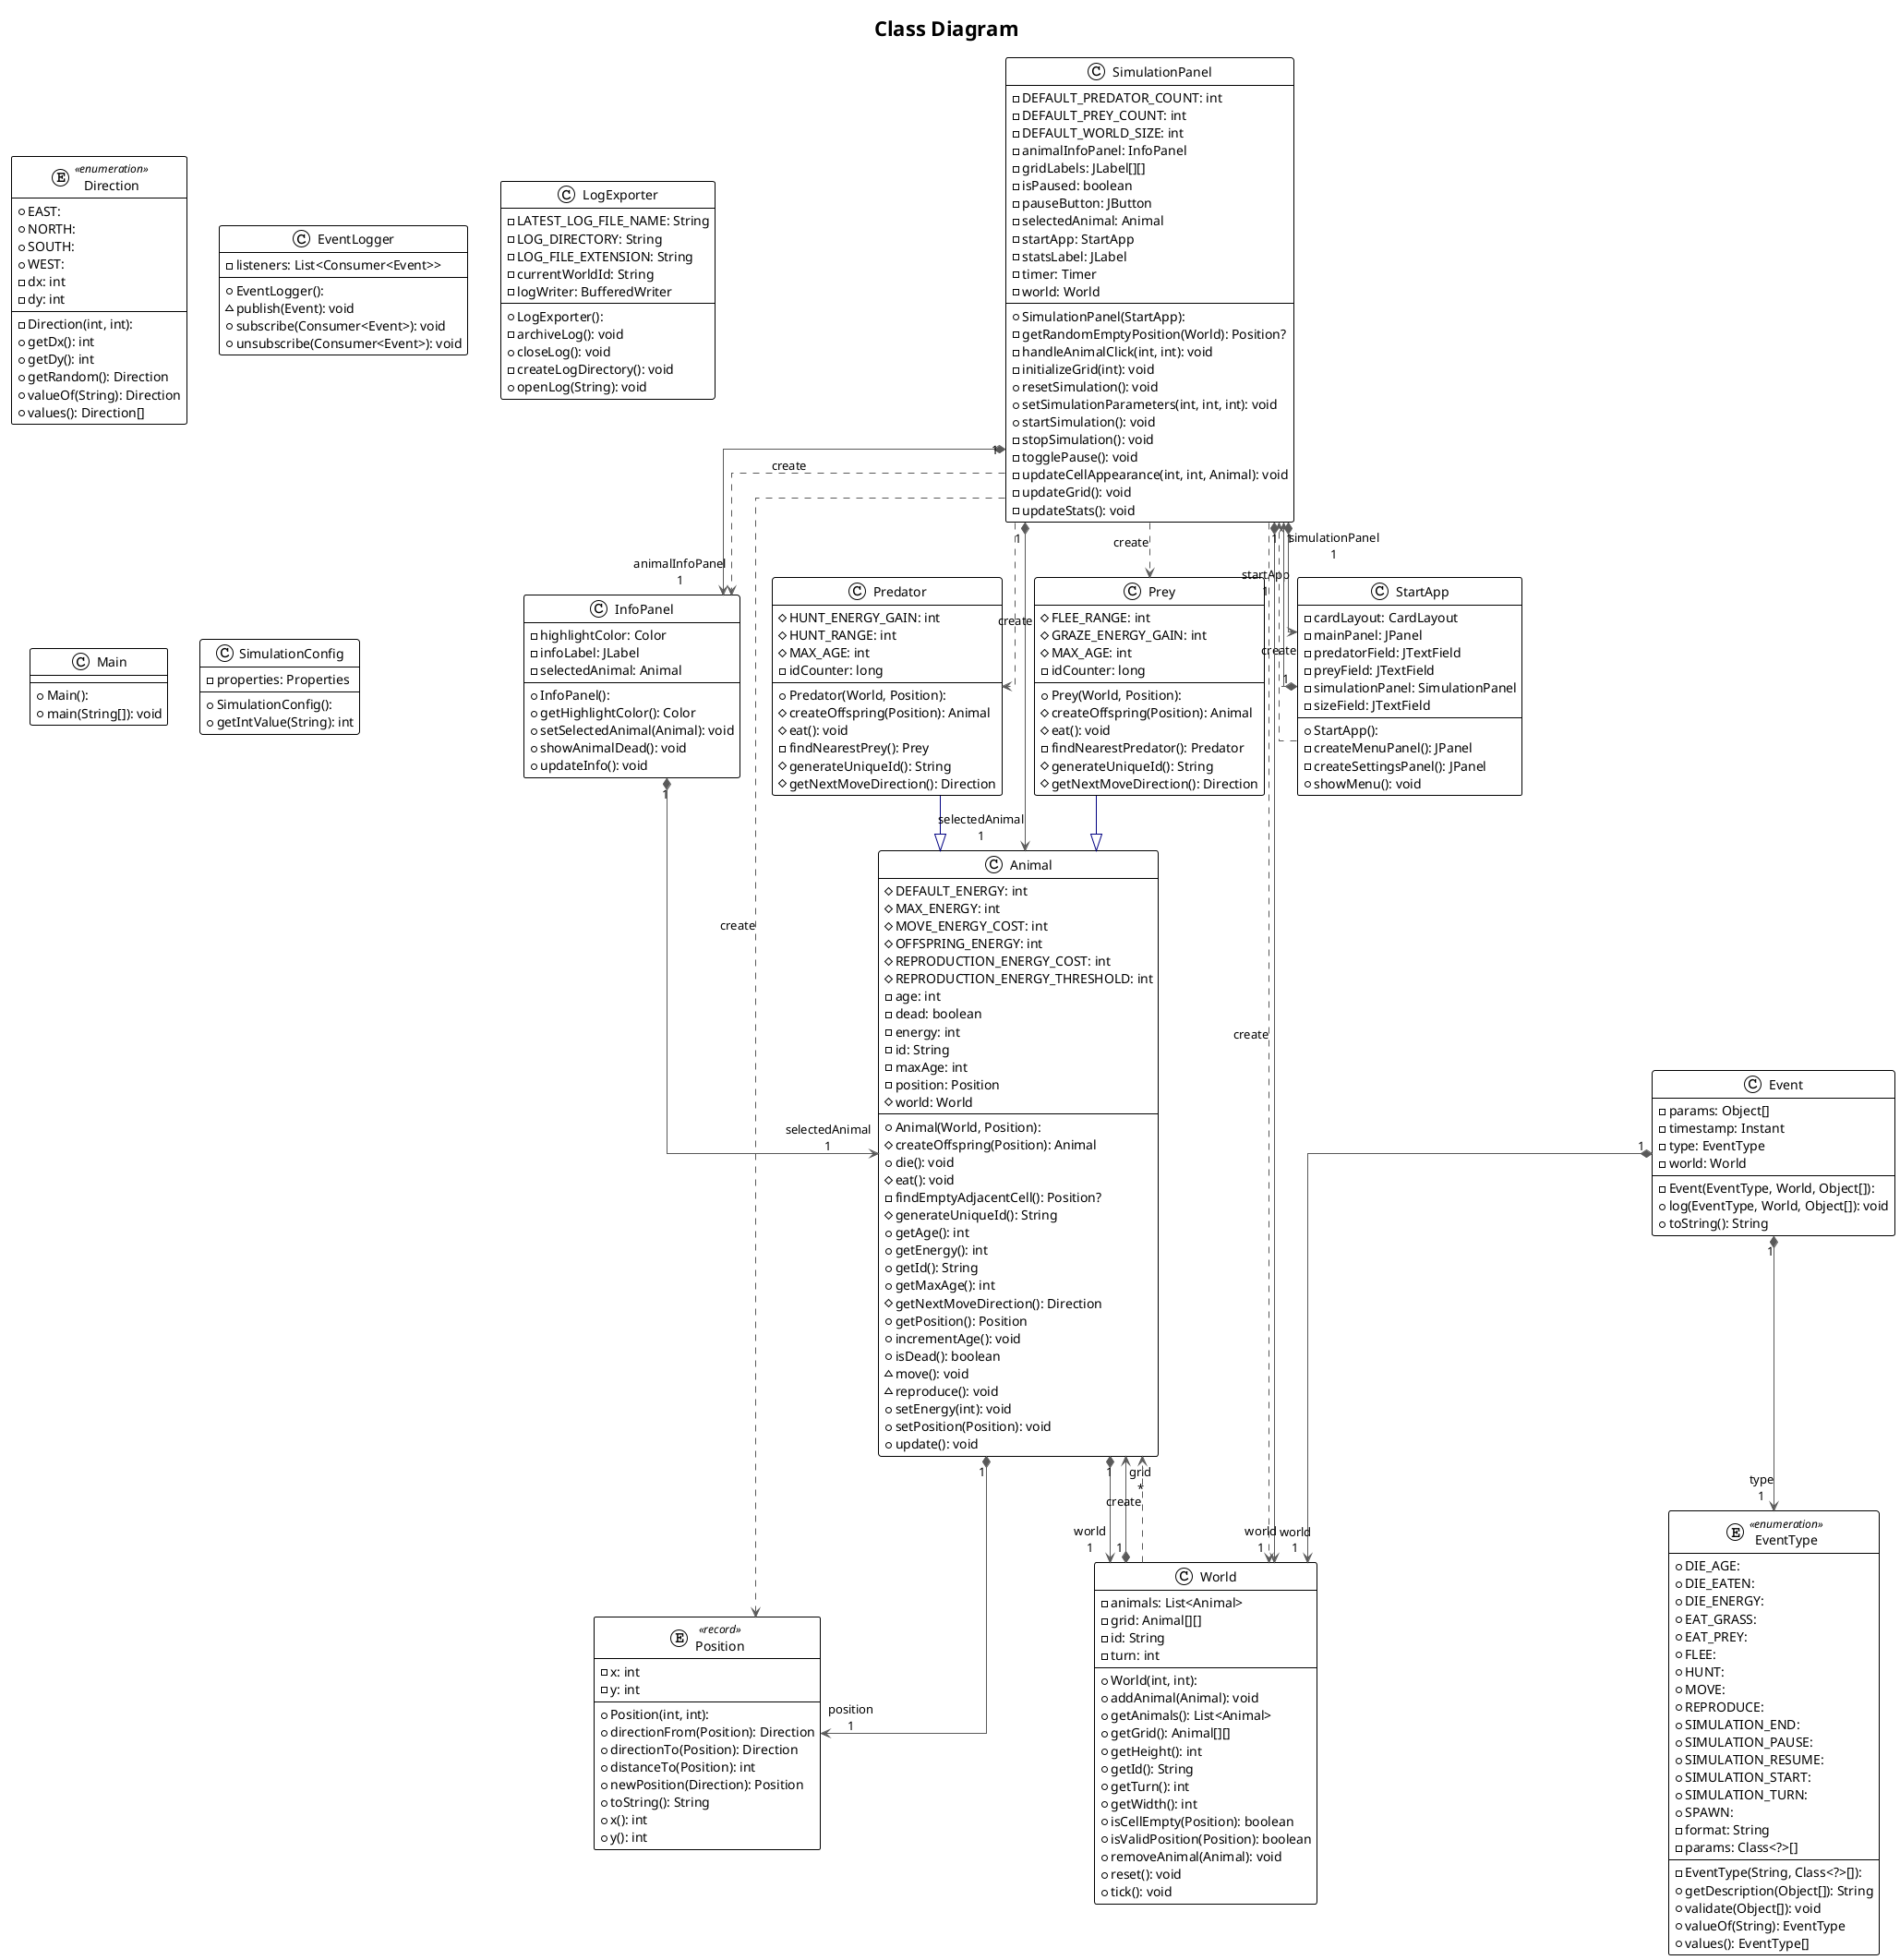 @startuml
title Class Diagram

!theme plain
top to bottom direction
skinparam linetype ortho

class Animal {
  + Animal(World, Position): 
  # DEFAULT_ENERGY: int
  # MAX_ENERGY: int
  # MOVE_ENERGY_COST: int
  # OFFSPRING_ENERGY: int
  # REPRODUCTION_ENERGY_COST: int
  # REPRODUCTION_ENERGY_THRESHOLD: int
  - age: int
  - dead: boolean
  - energy: int
  - id: String
  - maxAge: int
  - position: Position
  # world: World
  # createOffspring(Position): Animal
  + die(): void
  # eat(): void
  - findEmptyAdjacentCell(): Position?
  # generateUniqueId(): String
  + getAge(): int
  + getEnergy(): int
  + getId(): String
  + getMaxAge(): int
  # getNextMoveDirection(): Direction
  + getPosition(): Position
  + incrementAge(): void
  + isDead(): boolean
  ~ move(): void
  ~ reproduce(): void
  + setEnergy(int): void
  + setPosition(Position): void
  + update(): void
}
enum Direction << enumeration >> {
  - Direction(int, int): 
  + EAST: 
  + NORTH: 
  + SOUTH: 
  + WEST: 
  - dx: int
  - dy: int
  + getDx(): int
  + getDy(): int
  + getRandom(): Direction
  + valueOf(String): Direction
  + values(): Direction[]
}
class Event {
  - Event(EventType, World, Object[]): 
  - params: Object[]
  - timestamp: Instant
  - type: EventType
  - world: World
  + log(EventType, World, Object[]): void
  + toString(): String
}
class EventLogger {
  + EventLogger(): 
  - listeners: List<Consumer<Event>>
  ~ publish(Event): void
  + subscribe(Consumer<Event>): void
  + unsubscribe(Consumer<Event>): void
}
enum EventType << enumeration >> {
  - EventType(String, Class<?>[]): 
  + DIE_AGE: 
  + DIE_EATEN: 
  + DIE_ENERGY: 
  + EAT_GRASS: 
  + EAT_PREY: 
  + FLEE: 
  + HUNT: 
  + MOVE: 
  + REPRODUCE: 
  + SIMULATION_END: 
  + SIMULATION_PAUSE: 
  + SIMULATION_RESUME: 
  + SIMULATION_START: 
  + SIMULATION_TURN: 
  + SPAWN: 
  - format: String
  - params: Class<?>[]
  + getDescription(Object[]): String
  + validate(Object[]): void
  + valueOf(String): EventType
  + values(): EventType[]
}
class InfoPanel {
  + InfoPanel(): 
  - highlightColor: Color
  - infoLabel: JLabel
  - selectedAnimal: Animal
  + getHighlightColor(): Color
  + setSelectedAnimal(Animal): void
  + showAnimalDead(): void
  + updateInfo(): void
}
class LogExporter {
  + LogExporter(): 
  - LATEST_LOG_FILE_NAME: String
  - LOG_DIRECTORY: String
  - LOG_FILE_EXTENSION: String
  - currentWorldId: String
  - logWriter: BufferedWriter
  - archiveLog(): void
  + closeLog(): void
  - createLogDirectory(): void
  + openLog(String): void
}
class Main {
  + Main(): 
  + main(String[]): void
}
entity Position << record >> {
  + Position(int, int): 
  - x: int
  - y: int
  + directionFrom(Position): Direction
  + directionTo(Position): Direction
  + distanceTo(Position): int
  + newPosition(Direction): Position
  + toString(): String
  + x(): int
  + y(): int
}
class Predator {
  + Predator(World, Position): 
  # HUNT_ENERGY_GAIN: int
  # HUNT_RANGE: int
  # MAX_AGE: int
  - idCounter: long
  # createOffspring(Position): Animal
  # eat(): void
  - findNearestPrey(): Prey
  # generateUniqueId(): String
  # getNextMoveDirection(): Direction
}
class Prey {
  + Prey(World, Position): 
  # FLEE_RANGE: int
  # GRAZE_ENERGY_GAIN: int
  # MAX_AGE: int
  - idCounter: long
  # createOffspring(Position): Animal
  # eat(): void
  - findNearestPredator(): Predator
  # generateUniqueId(): String
  # getNextMoveDirection(): Direction
}
class SimulationConfig {
  + SimulationConfig(): 
  - properties: Properties
  + getIntValue(String): int
}
class SimulationPanel {
  + SimulationPanel(StartApp): 
  - DEFAULT_PREDATOR_COUNT: int
  - DEFAULT_PREY_COUNT: int
  - DEFAULT_WORLD_SIZE: int
  - animalInfoPanel: InfoPanel
  - gridLabels: JLabel[][]
  - isPaused: boolean
  - pauseButton: JButton
  - selectedAnimal: Animal
  - startApp: StartApp
  - statsLabel: JLabel
  - timer: Timer
  - world: World
  - getRandomEmptyPosition(World): Position?
  - handleAnimalClick(int, int): void
  - initializeGrid(int): void
  + resetSimulation(): void
  + setSimulationParameters(int, int, int): void
  + startSimulation(): void
  - stopSimulation(): void
  - togglePause(): void
  - updateCellAppearance(int, int, Animal): void
  - updateGrid(): void
  - updateStats(): void
}
class StartApp {
  + StartApp(): 
  - cardLayout: CardLayout
  - mainPanel: JPanel
  - predatorField: JTextField
  - preyField: JTextField
  - simulationPanel: SimulationPanel
  - sizeField: JTextField
  - createMenuPanel(): JPanel
  - createSettingsPanel(): JPanel
  + showMenu(): void
}
class World {
  + World(int, int): 
  - animals: List<Animal>
  - grid: Animal[][]
  - id: String
  - turn: int
  + addAnimal(Animal): void
  + getAnimals(): List<Animal>
  + getGrid(): Animal[][]
  + getHeight(): int
  + getId(): String
  + getTurn(): int
  + getWidth(): int
  + isCellEmpty(Position): boolean
  + isValidPosition(Position): boolean
  + removeAnimal(Animal): void
  + reset(): void
  + tick(): void
}

Animal           "1" *-[#595959,plain]-> "position\n1" Position         
Animal           "1" *-[#595959,plain]-> "world\n1" World            
Event            "1" *-[#595959,plain]-> "type\n1" EventType        
Event            "1" *-[#595959,plain]-> "world\n1" World            
InfoPanel        "1" *-[#595959,plain]-> "selectedAnimal\n1" Animal           
Predator          -[#000082,plain]-^  Animal           
Prey              -[#000082,plain]-^  Animal           
SimulationPanel  "1" *-[#595959,plain]-> "selectedAnimal\n1" Animal           
SimulationPanel  "1" *-[#595959,plain]-> "animalInfoPanel\n1" InfoPanel        
SimulationPanel   -[#595959,dashed]->  InfoPanel        : "«create»"
SimulationPanel   -[#595959,dashed]->  Position         : "«create»"
SimulationPanel   -[#595959,dashed]->  Predator         : "«create»"
SimulationPanel   -[#595959,dashed]->  Prey             : "«create»"
SimulationPanel  "1" *-[#595959,plain]-> "startApp\n1" StartApp         
SimulationPanel   -[#595959,dashed]->  World            : "«create»"
SimulationPanel  "1" *-[#595959,plain]-> "world\n1" World            
StartApp         "1" *-[#595959,plain]-> "simulationPanel\n1" SimulationPanel  
StartApp          -[#595959,dashed]->  SimulationPanel  : "«create»"
World            "1" *-[#595959,plain]-> "grid\n*" Animal           
World             -[#595959,dashed]->  Animal           : "«create»"
@enduml
